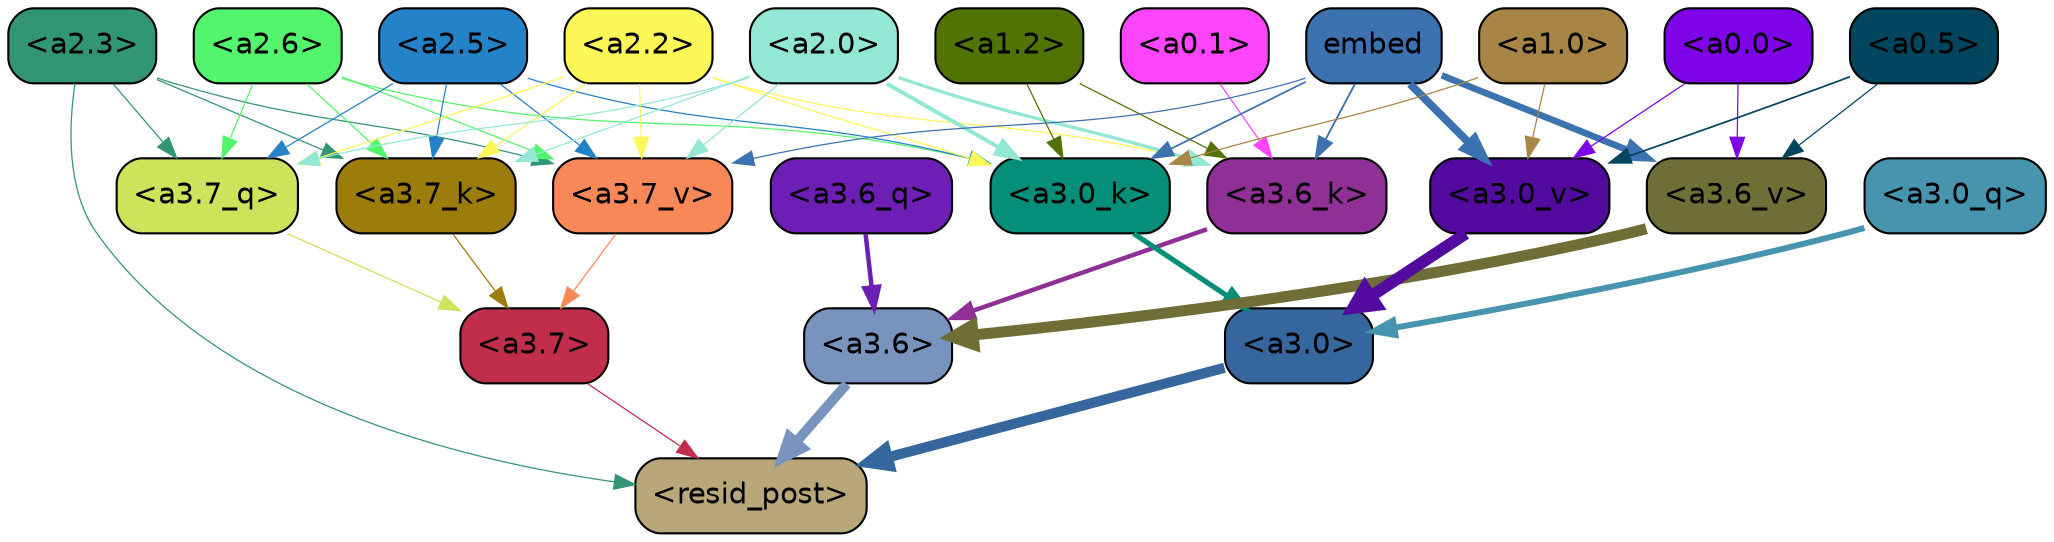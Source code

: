 strict digraph "" {
	graph [bgcolor=transparent,
		layout=dot,
		overlap=false,
		splines=true
	];
	"<a3.7>"	[color=black,
		fillcolor="#c12e4b",
		fontname=Helvetica,
		shape=box,
		style="filled, rounded"];
	"<resid_post>"	[color=black,
		fillcolor="#b8a879",
		fontname=Helvetica,
		shape=box,
		style="filled, rounded"];
	"<a3.7>" -> "<resid_post>"	[color="#c12e4b",
		penwidth=0.6];
	"<a3.6>"	[color=black,
		fillcolor="#7793be",
		fontname=Helvetica,
		shape=box,
		style="filled, rounded"];
	"<a3.6>" -> "<resid_post>"	[color="#7793be",
		penwidth=4.751592040061951];
	"<a3.0>"	[color=black,
		fillcolor="#35669d",
		fontname=Helvetica,
		shape=box,
		style="filled, rounded"];
	"<a3.0>" -> "<resid_post>"	[color="#35669d",
		penwidth=4.904066681861877];
	"<a2.3>"	[color=black,
		fillcolor="#329676",
		fontname=Helvetica,
		shape=box,
		style="filled, rounded"];
	"<a2.3>" -> "<resid_post>"	[color="#329676",
		penwidth=0.6];
	"<a3.7_q>"	[color=black,
		fillcolor="#cfe25b",
		fontname=Helvetica,
		shape=box,
		style="filled, rounded"];
	"<a2.3>" -> "<a3.7_q>"	[color="#329676",
		penwidth=0.6];
	"<a3.7_k>"	[color=black,
		fillcolor="#9c7c0a",
		fontname=Helvetica,
		shape=box,
		style="filled, rounded"];
	"<a2.3>" -> "<a3.7_k>"	[color="#329676",
		penwidth=0.6069068089127541];
	"<a3.7_v>"	[color=black,
		fillcolor="#f88858",
		fontname=Helvetica,
		shape=box,
		style="filled, rounded"];
	"<a2.3>" -> "<a3.7_v>"	[color="#329676",
		penwidth=0.6];
	"<a3.7_q>" -> "<a3.7>"	[color="#cfe25b",
		penwidth=0.6];
	"<a3.6_q>"	[color=black,
		fillcolor="#6d1fb5",
		fontname=Helvetica,
		shape=box,
		style="filled, rounded"];
	"<a3.6_q>" -> "<a3.6>"	[color="#6d1fb5",
		penwidth=2.160832464694977];
	"<a3.0_q>"	[color=black,
		fillcolor="#4694ae",
		fontname=Helvetica,
		shape=box,
		style="filled, rounded"];
	"<a3.0_q>" -> "<a3.0>"	[color="#4694ae",
		penwidth=2.870753765106201];
	"<a3.7_k>" -> "<a3.7>"	[color="#9c7c0a",
		penwidth=0.6];
	"<a3.6_k>"	[color=black,
		fillcolor="#8e3096",
		fontname=Helvetica,
		shape=box,
		style="filled, rounded"];
	"<a3.6_k>" -> "<a3.6>"	[color="#8e3096",
		penwidth=2.13908451795578];
	"<a3.0_k>"	[color=black,
		fillcolor="#058f79",
		fontname=Helvetica,
		shape=box,
		style="filled, rounded"];
	"<a3.0_k>" -> "<a3.0>"	[color="#058f79",
		penwidth=2.520303964614868];
	"<a3.7_v>" -> "<a3.7>"	[color="#f88858",
		penwidth=0.6];
	"<a3.6_v>"	[color=black,
		fillcolor="#6f6e36",
		fontname=Helvetica,
		shape=box,
		style="filled, rounded"];
	"<a3.6_v>" -> "<a3.6>"	[color="#6f6e36",
		penwidth=5.297133803367615];
	"<a3.0_v>"	[color=black,
		fillcolor="#530a9f",
		fontname=Helvetica,
		shape=box,
		style="filled, rounded"];
	"<a3.0_v>" -> "<a3.0>"	[color="#530a9f",
		penwidth=5.680712580680847];
	"<a2.6>"	[color=black,
		fillcolor="#53f56c",
		fontname=Helvetica,
		shape=box,
		style="filled, rounded"];
	"<a2.6>" -> "<a3.7_q>"	[color="#53f56c",
		penwidth=0.6];
	"<a2.6>" -> "<a3.7_k>"	[color="#53f56c",
		penwidth=0.6];
	"<a2.6>" -> "<a3.0_k>"	[color="#53f56c",
		penwidth=0.6];
	"<a2.6>" -> "<a3.7_v>"	[color="#53f56c",
		penwidth=0.6];
	"<a2.5>"	[color=black,
		fillcolor="#2482c8",
		fontname=Helvetica,
		shape=box,
		style="filled, rounded"];
	"<a2.5>" -> "<a3.7_q>"	[color="#2482c8",
		penwidth=0.6];
	"<a2.5>" -> "<a3.7_k>"	[color="#2482c8",
		penwidth=0.6];
	"<a2.5>" -> "<a3.0_k>"	[color="#2482c8",
		penwidth=0.6];
	"<a2.5>" -> "<a3.7_v>"	[color="#2482c8",
		penwidth=0.6];
	"<a2.2>"	[color=black,
		fillcolor="#fef758",
		fontname=Helvetica,
		shape=box,
		style="filled, rounded"];
	"<a2.2>" -> "<a3.7_q>"	[color="#fef758",
		penwidth=0.6];
	"<a2.2>" -> "<a3.7_k>"	[color="#fef758",
		penwidth=0.6];
	"<a2.2>" -> "<a3.6_k>"	[color="#fef758",
		penwidth=0.6];
	"<a2.2>" -> "<a3.0_k>"	[color="#fef758",
		penwidth=0.6];
	"<a2.2>" -> "<a3.7_v>"	[color="#fef758",
		penwidth=0.6];
	"<a2.0>"	[color=black,
		fillcolor="#93e7d5",
		fontname=Helvetica,
		shape=box,
		style="filled, rounded"];
	"<a2.0>" -> "<a3.7_q>"	[color="#93e7d5",
		penwidth=0.6];
	"<a2.0>" -> "<a3.7_k>"	[color="#93e7d5",
		penwidth=0.6];
	"<a2.0>" -> "<a3.6_k>"	[color="#93e7d5",
		penwidth=1.564806342124939];
	"<a2.0>" -> "<a3.0_k>"	[color="#93e7d5",
		penwidth=1.9353990852832794];
	"<a2.0>" -> "<a3.7_v>"	[color="#93e7d5",
		penwidth=0.6];
	"<a1.2>"	[color=black,
		fillcolor="#517304",
		fontname=Helvetica,
		shape=box,
		style="filled, rounded"];
	"<a1.2>" -> "<a3.6_k>"	[color="#517304",
		penwidth=0.6];
	"<a1.2>" -> "<a3.0_k>"	[color="#517304",
		penwidth=0.6];
	"<a0.1>"	[color=black,
		fillcolor="#fd45fe",
		fontname=Helvetica,
		shape=box,
		style="filled, rounded"];
	"<a0.1>" -> "<a3.6_k>"	[color="#fd45fe",
		penwidth=0.6];
	embed	[color=black,
		fillcolor="#3d72b0",
		fontname=Helvetica,
		shape=box,
		style="filled, rounded"];
	embed -> "<a3.6_k>"	[color="#3d72b0",
		penwidth=0.8915999233722687];
	embed -> "<a3.0_k>"	[color="#3d72b0",
		penwidth=0.832088902592659];
	embed -> "<a3.7_v>"	[color="#3d72b0",
		penwidth=0.6];
	embed -> "<a3.6_v>"	[color="#3d72b0",
		penwidth=3.1840110421180725];
	embed -> "<a3.0_v>"	[color="#3d72b0",
		penwidth=3.8132747188210487];
	"<a1.0>"	[color=black,
		fillcolor="#a78545",
		fontname=Helvetica,
		shape=box,
		style="filled, rounded"];
	"<a1.0>" -> "<a3.0_k>"	[color="#a78545",
		penwidth=0.6];
	"<a1.0>" -> "<a3.0_v>"	[color="#a78545",
		penwidth=0.6];
	"<a0.5>"	[color=black,
		fillcolor="#01455f",
		fontname=Helvetica,
		shape=box,
		style="filled, rounded"];
	"<a0.5>" -> "<a3.6_v>"	[color="#01455f",
		penwidth=0.6];
	"<a0.5>" -> "<a3.0_v>"	[color="#01455f",
		penwidth=0.8331108838319778];
	"<a0.0>"	[color=black,
		fillcolor="#7e05e7",
		fontname=Helvetica,
		shape=box,
		style="filled, rounded"];
	"<a0.0>" -> "<a3.6_v>"	[color="#7e05e7",
		penwidth=0.6];
	"<a0.0>" -> "<a3.0_v>"	[color="#7e05e7",
		penwidth=0.6];
}
